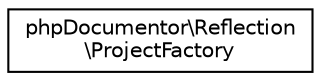 digraph "Graphical Class Hierarchy"
{
  edge [fontname="Helvetica",fontsize="10",labelfontname="Helvetica",labelfontsize="10"];
  node [fontname="Helvetica",fontsize="10",shape=record];
  rankdir="LR";
  Node0 [label="phpDocumentor\\Reflection\l\\ProjectFactory",height=0.2,width=0.4,color="black", fillcolor="white", style="filled",URL="$interfacephpDocumentor_1_1Reflection_1_1ProjectFactory.html"];
}
